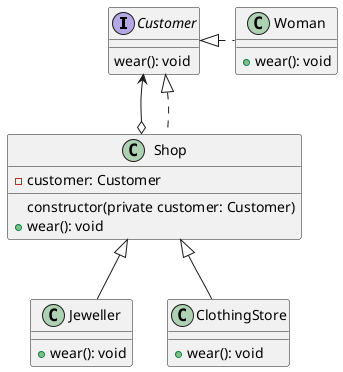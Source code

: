 @startuml

interface Customer {
  wear(): void
}

class Woman {
  + wear(): void
}

class Shop {
  - customer: Customer
  constructor(private customer: Customer)
  + wear(): void
}

class Jeweller {
  + wear(): void
}

class ClothingStore {
  + wear(): void
}

Customer <|. Woman
Customer <--o Shop
Customer <|.. Shop

Shop <|-- Jeweller
Shop <|-- ClothingStore

@enduml

' We don't need use non-concrete decorator class (Shop) in client code
' We can add private functions inside concrete decorators
' We can create a wrapper for client logic (with Customer type argument)
